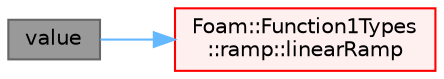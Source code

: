 digraph "value"
{
 // LATEX_PDF_SIZE
  bgcolor="transparent";
  edge [fontname=Helvetica,fontsize=10,labelfontname=Helvetica,labelfontsize=10];
  node [fontname=Helvetica,fontsize=10,shape=box,height=0.2,width=0.4];
  rankdir="LR";
  Node1 [id="Node000001",label="value",height=0.2,width=0.4,color="gray40", fillcolor="grey60", style="filled", fontcolor="black",tooltip=" "];
  Node1 -> Node2 [id="edge1_Node000001_Node000002",color="steelblue1",style="solid",tooltip=" "];
  Node2 [id="Node000002",label="Foam::Function1Types\l::ramp::linearRamp",height=0.2,width=0.4,color="red", fillcolor="#FFF0F0", style="filled",URL="$classFoam_1_1Function1Types_1_1ramp.html#a218c63811d6f608574dd12fd1d0e44ba",tooltip=" "];
}
